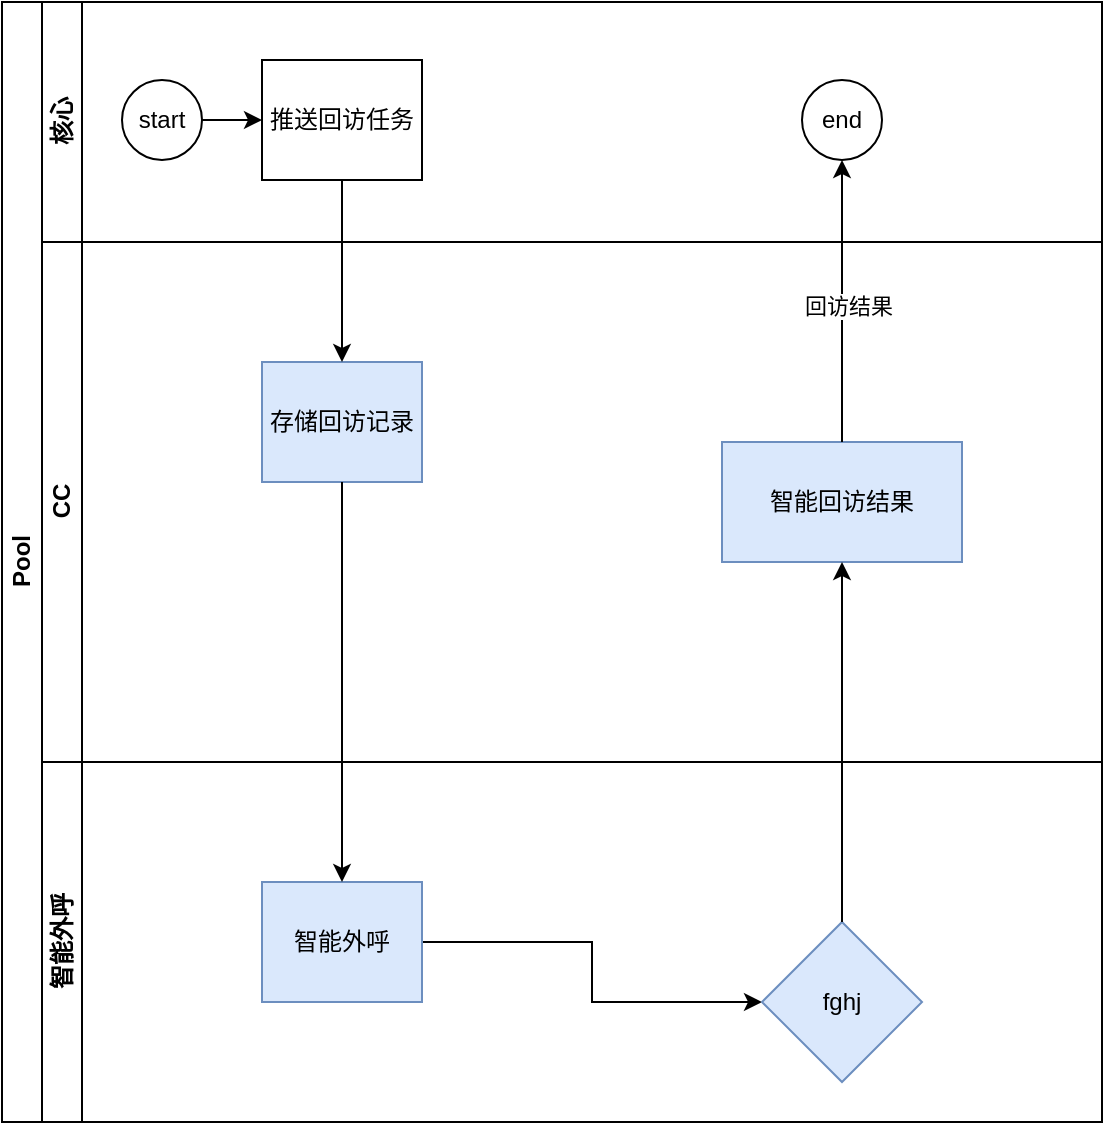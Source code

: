 <mxfile version="14.9.9" type="github">
  <diagram id="9Zk8eLb0zRvP_tmM-IoW" name="Page-1">
    <mxGraphModel dx="1422" dy="706" grid="1" gridSize="10" guides="1" tooltips="1" connect="1" arrows="1" fold="1" page="1" pageScale="1" pageWidth="827" pageHeight="1169" math="0" shadow="0">
      <root>
        <mxCell id="0" />
        <mxCell id="1" parent="0" />
        <mxCell id="RYE-xwi9VkRYkGOxbPF_-1" value="Pool" style="swimlane;html=1;childLayout=stackLayout;resizeParent=1;resizeParentMax=0;horizontal=0;startSize=20;horizontalStack=0;rotation=0;" parent="1" vertex="1">
          <mxGeometry x="190" y="170" width="550" height="560" as="geometry" />
        </mxCell>
        <mxCell id="RYE-xwi9VkRYkGOxbPF_-2" value="核心" style="swimlane;html=1;startSize=20;horizontal=0;rotation=0;" parent="RYE-xwi9VkRYkGOxbPF_-1" vertex="1">
          <mxGeometry x="20" width="530" height="120" as="geometry">
            <mxRectangle x="20" width="490" height="20" as="alternateBounds" />
          </mxGeometry>
        </mxCell>
        <mxCell id="RYE-xwi9VkRYkGOxbPF_-3" value="" style="edgeStyle=orthogonalEdgeStyle;rounded=0;orthogonalLoop=1;jettySize=auto;html=1;" parent="RYE-xwi9VkRYkGOxbPF_-2" source="RYE-xwi9VkRYkGOxbPF_-4" target="RYE-xwi9VkRYkGOxbPF_-5" edge="1">
          <mxGeometry relative="1" as="geometry" />
        </mxCell>
        <mxCell id="RYE-xwi9VkRYkGOxbPF_-4" value="start" style="ellipse;whiteSpace=wrap;html=1;rotation=0;" parent="RYE-xwi9VkRYkGOxbPF_-2" vertex="1">
          <mxGeometry x="40" y="39" width="40" height="40" as="geometry" />
        </mxCell>
        <mxCell id="RYE-xwi9VkRYkGOxbPF_-5" value="推送回访任务" style="rounded=0;whiteSpace=wrap;html=1;fontFamily=Helvetica;fontSize=12;fontColor=#000000;align=center;rotation=0;" parent="RYE-xwi9VkRYkGOxbPF_-2" vertex="1">
          <mxGeometry x="110" y="29" width="80" height="60" as="geometry" />
        </mxCell>
        <mxCell id="RYE-xwi9VkRYkGOxbPF_-6" value="end" style="ellipse;whiteSpace=wrap;html=1;rotation=0;" parent="RYE-xwi9VkRYkGOxbPF_-2" vertex="1">
          <mxGeometry x="380" y="39" width="40" height="40" as="geometry" />
        </mxCell>
        <mxCell id="RYE-xwi9VkRYkGOxbPF_-7" value="CC" style="swimlane;html=1;startSize=20;horizontal=0;rotation=0;" parent="RYE-xwi9VkRYkGOxbPF_-1" vertex="1">
          <mxGeometry x="20" y="120" width="530" height="260" as="geometry" />
        </mxCell>
        <mxCell id="RYE-xwi9VkRYkGOxbPF_-8" value="存储回访记录" style="rounded=0;whiteSpace=wrap;html=1;fontFamily=Helvetica;fontSize=12;align=center;fillColor=#dae8fc;strokeColor=#6c8ebf;rotation=0;" parent="RYE-xwi9VkRYkGOxbPF_-7" vertex="1">
          <mxGeometry x="110" y="60" width="80" height="60" as="geometry" />
        </mxCell>
        <mxCell id="RYE-xwi9VkRYkGOxbPF_-9" value="智能回访结果" style="rounded=0;whiteSpace=wrap;html=1;strokeColor=#6c8ebf;fillColor=#dae8fc;" parent="RYE-xwi9VkRYkGOxbPF_-7" vertex="1">
          <mxGeometry x="340" y="100" width="120" height="60" as="geometry" />
        </mxCell>
        <mxCell id="RYE-xwi9VkRYkGOxbPF_-10" value="智能外呼" style="swimlane;html=1;startSize=20;horizontal=0;rotation=0;" parent="RYE-xwi9VkRYkGOxbPF_-1" vertex="1">
          <mxGeometry x="20" y="380" width="530" height="180" as="geometry" />
        </mxCell>
        <mxCell id="RYE-xwi9VkRYkGOxbPF_-11" value="" style="edgeStyle=orthogonalEdgeStyle;rounded=0;orthogonalLoop=1;jettySize=auto;html=1;" parent="RYE-xwi9VkRYkGOxbPF_-10" source="RYE-xwi9VkRYkGOxbPF_-12" target="RYE-xwi9VkRYkGOxbPF_-13" edge="1">
          <mxGeometry relative="1" as="geometry" />
        </mxCell>
        <mxCell id="RYE-xwi9VkRYkGOxbPF_-12" value="智能外呼" style="rounded=0;whiteSpace=wrap;html=1;fontFamily=Helvetica;fontSize=12;align=center;fillColor=#dae8fc;strokeColor=#6c8ebf;rotation=0;" parent="RYE-xwi9VkRYkGOxbPF_-10" vertex="1">
          <mxGeometry x="110" y="60" width="80" height="60" as="geometry" />
        </mxCell>
        <mxCell id="RYE-xwi9VkRYkGOxbPF_-13" value="fghj" style="rhombus;whiteSpace=wrap;html=1;rounded=0;strokeColor=#6c8ebf;fillColor=#dae8fc;" parent="RYE-xwi9VkRYkGOxbPF_-10" vertex="1">
          <mxGeometry x="360" y="80" width="80" height="80" as="geometry" />
        </mxCell>
        <mxCell id="RYE-xwi9VkRYkGOxbPF_-14" style="edgeStyle=orthogonalEdgeStyle;rounded=0;orthogonalLoop=1;jettySize=auto;html=1;exitX=0.5;exitY=1;exitDx=0;exitDy=0;" parent="RYE-xwi9VkRYkGOxbPF_-1" source="RYE-xwi9VkRYkGOxbPF_-5" target="RYE-xwi9VkRYkGOxbPF_-8" edge="1">
          <mxGeometry relative="1" as="geometry" />
        </mxCell>
        <mxCell id="RYE-xwi9VkRYkGOxbPF_-15" value="" style="edgeStyle=orthogonalEdgeStyle;rounded=0;orthogonalLoop=1;jettySize=auto;html=1;" parent="RYE-xwi9VkRYkGOxbPF_-1" source="RYE-xwi9VkRYkGOxbPF_-8" target="RYE-xwi9VkRYkGOxbPF_-12" edge="1">
          <mxGeometry relative="1" as="geometry" />
        </mxCell>
        <mxCell id="RYE-xwi9VkRYkGOxbPF_-16" value="" style="edgeStyle=orthogonalEdgeStyle;rounded=0;orthogonalLoop=1;jettySize=auto;html=1;" parent="RYE-xwi9VkRYkGOxbPF_-1" source="RYE-xwi9VkRYkGOxbPF_-13" target="RYE-xwi9VkRYkGOxbPF_-9" edge="1">
          <mxGeometry relative="1" as="geometry" />
        </mxCell>
        <mxCell id="RYE-xwi9VkRYkGOxbPF_-17" style="edgeStyle=orthogonalEdgeStyle;rounded=0;orthogonalLoop=1;jettySize=auto;html=1;" parent="RYE-xwi9VkRYkGOxbPF_-1" source="RYE-xwi9VkRYkGOxbPF_-9" target="RYE-xwi9VkRYkGOxbPF_-6" edge="1">
          <mxGeometry relative="1" as="geometry" />
        </mxCell>
        <mxCell id="RYE-xwi9VkRYkGOxbPF_-18" value="回访结果" style="edgeLabel;html=1;align=center;verticalAlign=middle;resizable=0;points=[];" parent="RYE-xwi9VkRYkGOxbPF_-17" vertex="1" connectable="0">
          <mxGeometry x="-0.025" y="-3" relative="1" as="geometry">
            <mxPoint as="offset" />
          </mxGeometry>
        </mxCell>
      </root>
    </mxGraphModel>
  </diagram>
</mxfile>
